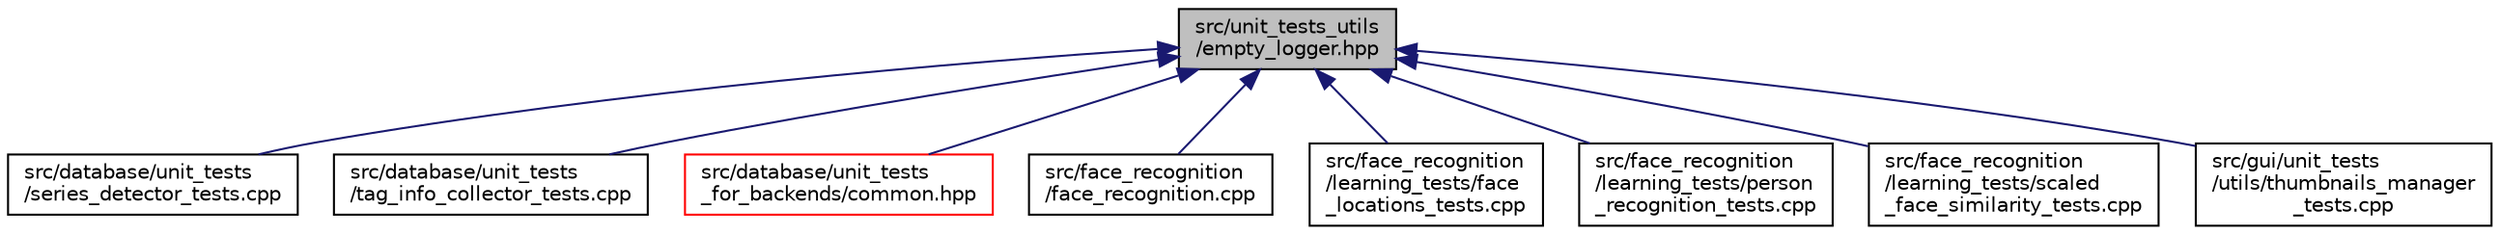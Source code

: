 digraph "src/unit_tests_utils/empty_logger.hpp"
{
 // LATEX_PDF_SIZE
  edge [fontname="Helvetica",fontsize="10",labelfontname="Helvetica",labelfontsize="10"];
  node [fontname="Helvetica",fontsize="10",shape=record];
  Node1 [label="src/unit_tests_utils\l/empty_logger.hpp",height=0.2,width=0.4,color="black", fillcolor="grey75", style="filled", fontcolor="black",tooltip=" "];
  Node1 -> Node2 [dir="back",color="midnightblue",fontsize="10",style="solid",fontname="Helvetica"];
  Node2 [label="src/database/unit_tests\l/series_detector_tests.cpp",height=0.2,width=0.4,color="black", fillcolor="white", style="filled",URL="$series__detector__tests_8cpp.html",tooltip=" "];
  Node1 -> Node3 [dir="back",color="midnightblue",fontsize="10",style="solid",fontname="Helvetica"];
  Node3 [label="src/database/unit_tests\l/tag_info_collector_tests.cpp",height=0.2,width=0.4,color="black", fillcolor="white", style="filled",URL="$tag__info__collector__tests_8cpp.html",tooltip=" "];
  Node1 -> Node4 [dir="back",color="midnightblue",fontsize="10",style="solid",fontname="Helvetica"];
  Node4 [label="src/database/unit_tests\l_for_backends/common.hpp",height=0.2,width=0.4,color="red", fillcolor="white", style="filled",URL="$common_8hpp.html",tooltip=" "];
  Node1 -> Node16 [dir="back",color="midnightblue",fontsize="10",style="solid",fontname="Helvetica"];
  Node16 [label="src/face_recognition\l/face_recognition.cpp",height=0.2,width=0.4,color="black", fillcolor="white", style="filled",URL="$face__recognition_8cpp.html",tooltip=" "];
  Node1 -> Node17 [dir="back",color="midnightblue",fontsize="10",style="solid",fontname="Helvetica"];
  Node17 [label="src/face_recognition\l/learning_tests/face\l_locations_tests.cpp",height=0.2,width=0.4,color="black", fillcolor="white", style="filled",URL="$face__locations__tests_8cpp.html",tooltip=" "];
  Node1 -> Node18 [dir="back",color="midnightblue",fontsize="10",style="solid",fontname="Helvetica"];
  Node18 [label="src/face_recognition\l/learning_tests/person\l_recognition_tests.cpp",height=0.2,width=0.4,color="black", fillcolor="white", style="filled",URL="$person__recognition__tests_8cpp.html",tooltip=" "];
  Node1 -> Node19 [dir="back",color="midnightblue",fontsize="10",style="solid",fontname="Helvetica"];
  Node19 [label="src/face_recognition\l/learning_tests/scaled\l_face_similarity_tests.cpp",height=0.2,width=0.4,color="black", fillcolor="white", style="filled",URL="$scaled__face__similarity__tests_8cpp.html",tooltip=" "];
  Node1 -> Node20 [dir="back",color="midnightblue",fontsize="10",style="solid",fontname="Helvetica"];
  Node20 [label="src/gui/unit_tests\l/utils/thumbnails_manager\l_tests.cpp",height=0.2,width=0.4,color="black", fillcolor="white", style="filled",URL="$thumbnails__manager__tests_8cpp.html",tooltip=" "];
}
